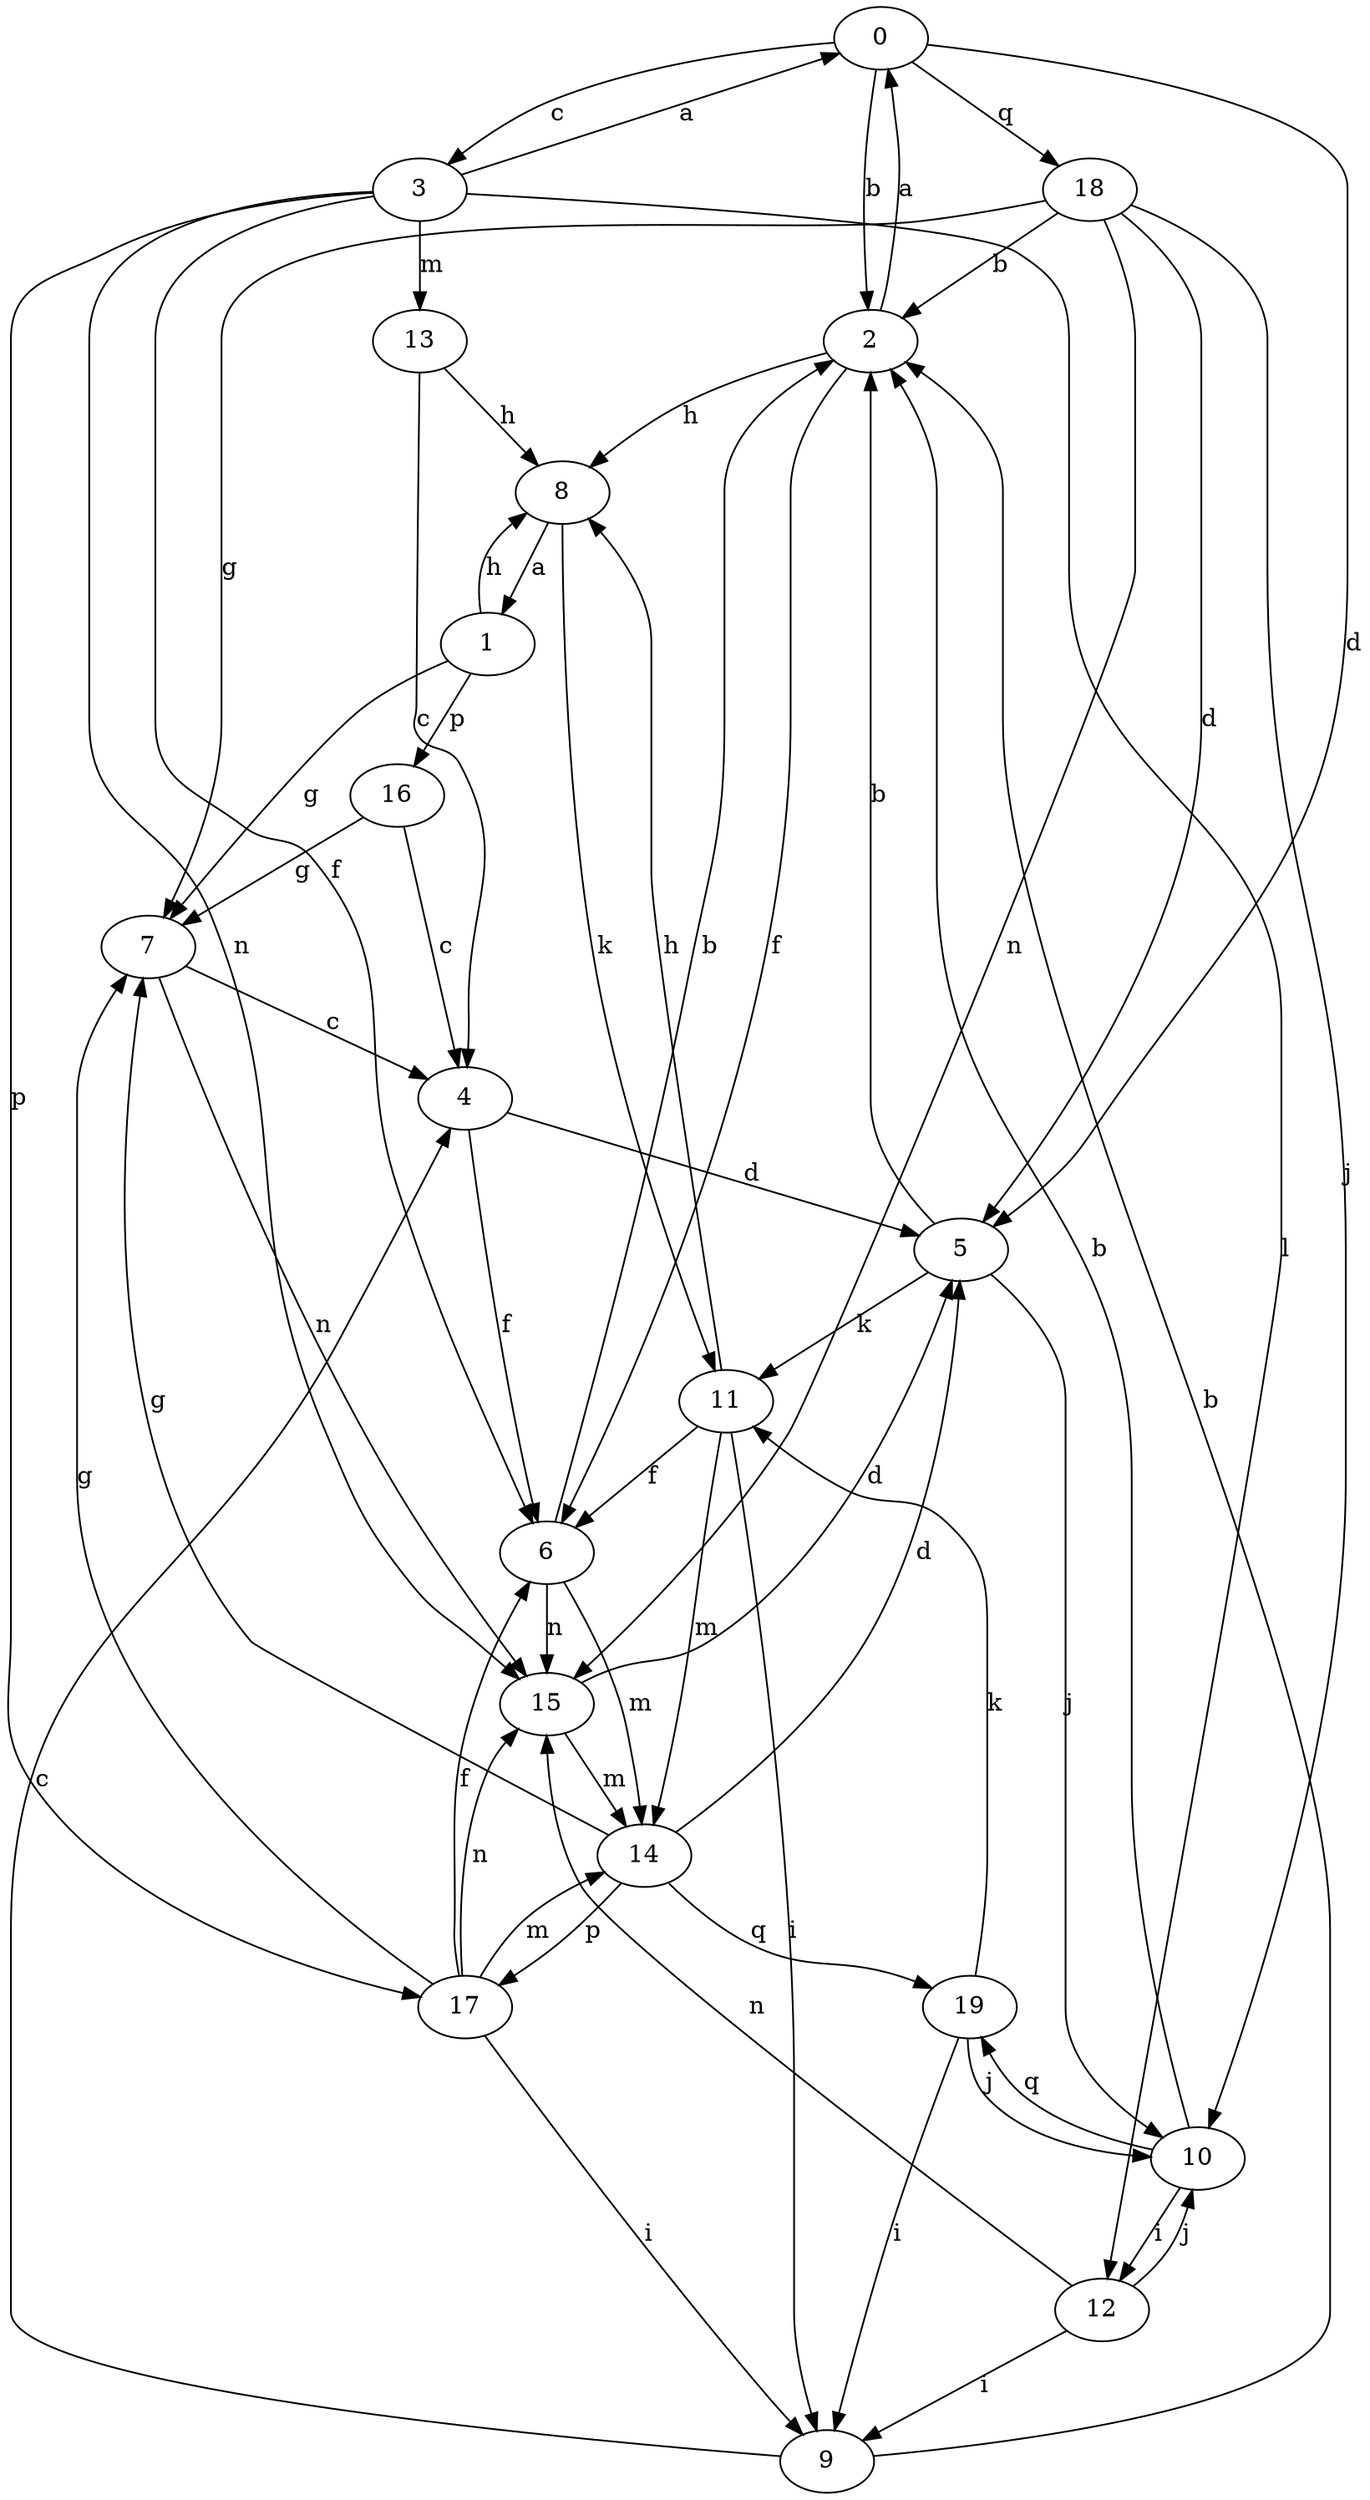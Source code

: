 strict digraph  {
0;
1;
2;
3;
4;
5;
6;
7;
8;
9;
10;
11;
12;
13;
14;
15;
16;
17;
18;
19;
0 -> 2  [label=b];
0 -> 3  [label=c];
0 -> 5  [label=d];
0 -> 18  [label=q];
1 -> 7  [label=g];
1 -> 8  [label=h];
1 -> 16  [label=p];
2 -> 0  [label=a];
2 -> 6  [label=f];
2 -> 8  [label=h];
3 -> 0  [label=a];
3 -> 6  [label=f];
3 -> 12  [label=l];
3 -> 13  [label=m];
3 -> 15  [label=n];
3 -> 17  [label=p];
4 -> 5  [label=d];
4 -> 6  [label=f];
5 -> 2  [label=b];
5 -> 10  [label=j];
5 -> 11  [label=k];
6 -> 2  [label=b];
6 -> 14  [label=m];
6 -> 15  [label=n];
7 -> 4  [label=c];
7 -> 15  [label=n];
8 -> 1  [label=a];
8 -> 11  [label=k];
9 -> 2  [label=b];
9 -> 4  [label=c];
10 -> 2  [label=b];
10 -> 12  [label=i];
10 -> 19  [label=q];
11 -> 6  [label=f];
11 -> 8  [label=h];
11 -> 9  [label=i];
11 -> 14  [label=m];
12 -> 9  [label=i];
12 -> 10  [label=j];
12 -> 15  [label=n];
13 -> 4  [label=c];
13 -> 8  [label=h];
14 -> 5  [label=d];
14 -> 7  [label=g];
14 -> 17  [label=p];
14 -> 19  [label=q];
15 -> 5  [label=d];
15 -> 14  [label=m];
16 -> 4  [label=c];
16 -> 7  [label=g];
17 -> 6  [label=f];
17 -> 7  [label=g];
17 -> 9  [label=i];
17 -> 14  [label=m];
17 -> 15  [label=n];
18 -> 2  [label=b];
18 -> 5  [label=d];
18 -> 7  [label=g];
18 -> 10  [label=j];
18 -> 15  [label=n];
19 -> 9  [label=i];
19 -> 10  [label=j];
19 -> 11  [label=k];
}
